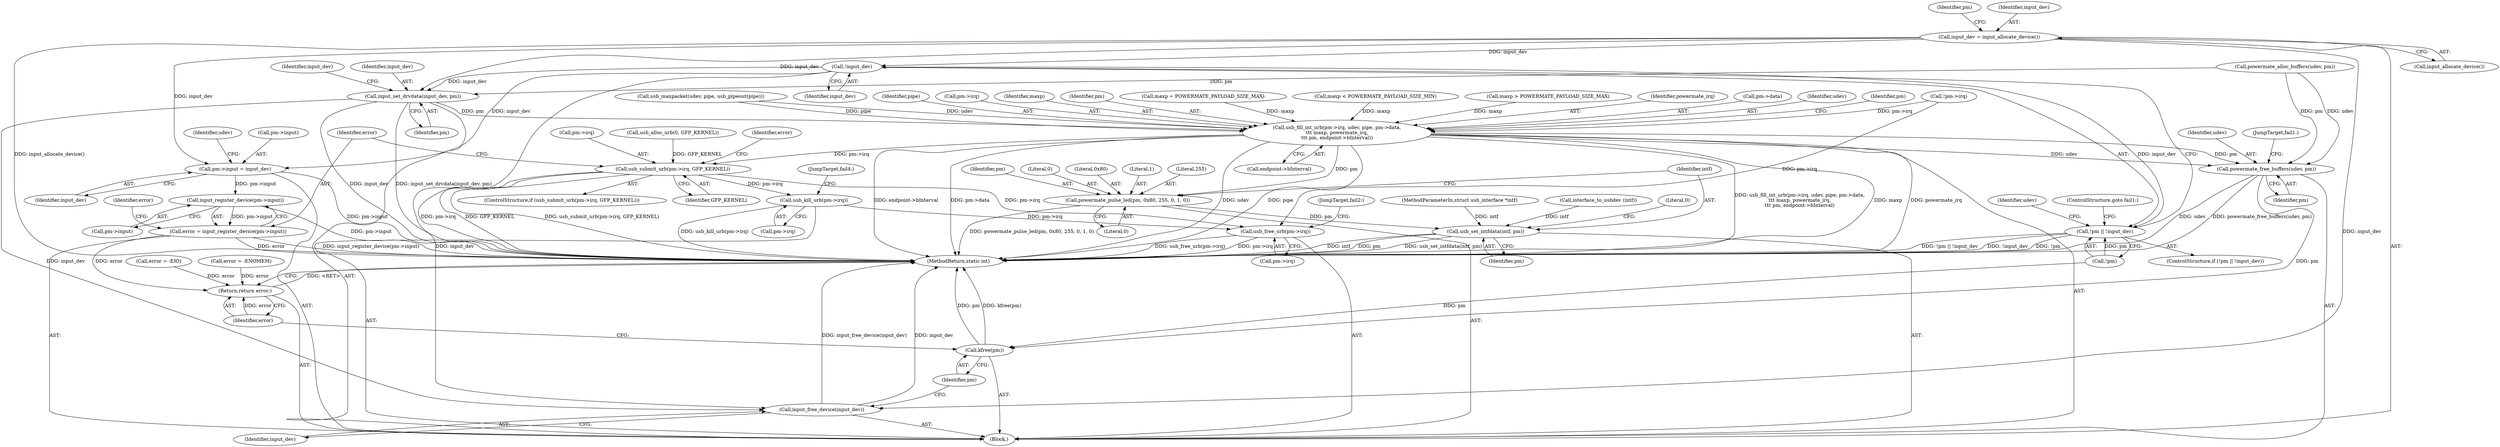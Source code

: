 digraph "0_linux_9c6ba456711687b794dcf285856fc14e2c76074f@API" {
"1000181" [label="(Call,input_dev = input_allocate_device())"];
"1000188" [label="(Call,!input_dev)"];
"1000185" [label="(Call,!pm || !input_dev)"];
"1000232" [label="(Call,pm->input = input_dev)"];
"1000431" [label="(Call,input_register_device(pm->input))"];
"1000429" [label="(Call,error = input_register_device(pm->input))"];
"1000485" [label="(Return,return error;)"];
"1000311" [label="(Call,input_set_drvdata(input_dev, pm))"];
"1000386" [label="(Call,usb_fill_int_urb(pm->irq, udev, pipe, pm->data,\n\t\t\t maxp, powermate_irq,\n\t\t\t pm, endpoint->bInterval))"];
"1000418" [label="(Call,usb_submit_urb(pm->irq, GFP_KERNEL))"];
"1000462" [label="(Call,usb_kill_urb(pm->irq))"];
"1000472" [label="(Call,usb_free_urb(pm->irq))"];
"1000449" [label="(Call,powermate_pulse_led(pm, 0x80, 255, 0, 1, 0))"];
"1000456" [label="(Call,usb_set_intfdata(intf, pm))"];
"1000477" [label="(Call,powermate_free_buffers(udev, pm))"];
"1000483" [label="(Call,kfree(pm))"];
"1000481" [label="(Call,input_free_device(input_dev))"];
"1000424" [label="(Call,error = -EIO)"];
"1000396" [label="(Identifier,powermate_irq)"];
"1000404" [label="(Identifier,pm)"];
"1000369" [label="(Call,usb_maxpacket(udev, pipe, usb_pipeout(pipe)))"];
"1000483" [label="(Call,kfree(pm))"];
"1000391" [label="(Identifier,pipe)"];
"1000484" [label="(Identifier,pm)"];
"1000449" [label="(Call,powermate_pulse_led(pm, 0x80, 255, 0, 1, 0))"];
"1000481" [label="(Call,input_free_device(input_dev))"];
"1000457" [label="(Identifier,intf)"];
"1000105" [label="(MethodParameterIn,struct usb_interface *intf)"];
"1000183" [label="(Call,input_allocate_device())"];
"1000452" [label="(Literal,255)"];
"1000417" [label="(ControlStructure,if (usb_submit_urb(pm->irq, GFP_KERNEL)))"];
"1000316" [label="(Identifier,input_dev)"];
"1000387" [label="(Call,pm->irq)"];
"1000436" [label="(Identifier,error)"];
"1000186" [label="(Call,!pm)"];
"1000386" [label="(Call,usb_fill_int_urb(pm->irq, udev, pipe, pm->data,\n\t\t\t maxp, powermate_irq,\n\t\t\t pm, endpoint->bInterval))"];
"1000462" [label="(Call,usb_kill_urb(pm->irq))"];
"1000466" [label="(JumpTarget,fail4:)"];
"1000312" [label="(Identifier,input_dev)"];
"1000472" [label="(Call,usb_free_urb(pm->irq))"];
"1000395" [label="(Identifier,maxp)"];
"1000456" [label="(Call,usb_set_intfdata(intf, pm))"];
"1000422" [label="(Identifier,GFP_KERNEL)"];
"1000478" [label="(Identifier,udev)"];
"1000192" [label="(Call,powermate_alloc_buffers(udev, pm))"];
"1000233" [label="(Call,pm->input)"];
"1000311" [label="(Call,input_set_drvdata(input_dev, pm))"];
"1000232" [label="(Call,pm->input = input_dev)"];
"1000397" [label="(Identifier,pm)"];
"1000383" [label="(Call,maxp = POWERMATE_PAYLOAD_SIZE_MAX)"];
"1000111" [label="(Call,interface_to_usbdev (intf))"];
"1000185" [label="(Call,!pm || !input_dev)"];
"1000458" [label="(Identifier,pm)"];
"1000107" [label="(Block,)"];
"1000485" [label="(Return,return error;)"];
"1000313" [label="(Identifier,pm)"];
"1000425" [label="(Identifier,error)"];
"1000184" [label="(ControlStructure,if (!pm || !input_dev))"];
"1000486" [label="(Identifier,error)"];
"1000431" [label="(Call,input_register_device(pm->input))"];
"1000193" [label="(Identifier,udev)"];
"1000187" [label="(Identifier,pm)"];
"1000189" [label="(Identifier,input_dev)"];
"1000429" [label="(Call,error = input_register_device(pm->input))"];
"1000376" [label="(Call,maxp < POWERMATE_PAYLOAD_SIZE_MIN)"];
"1000238" [label="(Identifier,udev)"];
"1000398" [label="(Call,endpoint->bInterval)"];
"1000379" [label="(Call,maxp > POWERMATE_PAYLOAD_SIZE_MAX)"];
"1000473" [label="(Call,pm->irq)"];
"1000450" [label="(Identifier,pm)"];
"1000479" [label="(Identifier,pm)"];
"1000463" [label="(Call,pm->irq)"];
"1000120" [label="(Call,error = -ENOMEM)"];
"1000204" [label="(Call,!pm->irq)"];
"1000236" [label="(Identifier,input_dev)"];
"1000430" [label="(Identifier,error)"];
"1000392" [label="(Call,pm->data)"];
"1000453" [label="(Literal,0)"];
"1000390" [label="(Identifier,udev)"];
"1000419" [label="(Call,pm->irq)"];
"1000482" [label="(Identifier,input_dev)"];
"1000487" [label="(MethodReturn,static int)"];
"1000188" [label="(Call,!input_dev)"];
"1000460" [label="(Literal,0)"];
"1000432" [label="(Call,pm->input)"];
"1000451" [label="(Literal,0x80)"];
"1000181" [label="(Call,input_dev = input_allocate_device())"];
"1000476" [label="(JumpTarget,fail2:)"];
"1000455" [label="(Literal,0)"];
"1000454" [label="(Literal,1)"];
"1000477" [label="(Call,powermate_free_buffers(udev, pm))"];
"1000182" [label="(Identifier,input_dev)"];
"1000213" [label="(Call,usb_alloc_urb(0, GFP_KERNEL))"];
"1000190" [label="(ControlStructure,goto fail1;)"];
"1000418" [label="(Call,usb_submit_urb(pm->irq, GFP_KERNEL))"];
"1000480" [label="(JumpTarget,fail1:)"];
"1000181" -> "1000107"  [label="AST: "];
"1000181" -> "1000183"  [label="CFG: "];
"1000182" -> "1000181"  [label="AST: "];
"1000183" -> "1000181"  [label="AST: "];
"1000187" -> "1000181"  [label="CFG: "];
"1000181" -> "1000487"  [label="DDG: input_allocate_device()"];
"1000181" -> "1000188"  [label="DDG: input_dev"];
"1000181" -> "1000232"  [label="DDG: input_dev"];
"1000181" -> "1000311"  [label="DDG: input_dev"];
"1000181" -> "1000481"  [label="DDG: input_dev"];
"1000188" -> "1000185"  [label="AST: "];
"1000188" -> "1000189"  [label="CFG: "];
"1000189" -> "1000188"  [label="AST: "];
"1000185" -> "1000188"  [label="CFG: "];
"1000188" -> "1000185"  [label="DDG: input_dev"];
"1000188" -> "1000232"  [label="DDG: input_dev"];
"1000188" -> "1000311"  [label="DDG: input_dev"];
"1000188" -> "1000481"  [label="DDG: input_dev"];
"1000185" -> "1000184"  [label="AST: "];
"1000185" -> "1000186"  [label="CFG: "];
"1000186" -> "1000185"  [label="AST: "];
"1000190" -> "1000185"  [label="CFG: "];
"1000193" -> "1000185"  [label="CFG: "];
"1000185" -> "1000487"  [label="DDG: !input_dev"];
"1000185" -> "1000487"  [label="DDG: !pm"];
"1000185" -> "1000487"  [label="DDG: !pm || !input_dev"];
"1000186" -> "1000185"  [label="DDG: pm"];
"1000232" -> "1000107"  [label="AST: "];
"1000232" -> "1000236"  [label="CFG: "];
"1000233" -> "1000232"  [label="AST: "];
"1000236" -> "1000232"  [label="AST: "];
"1000238" -> "1000232"  [label="CFG: "];
"1000232" -> "1000487"  [label="DDG: pm->input"];
"1000232" -> "1000431"  [label="DDG: pm->input"];
"1000431" -> "1000429"  [label="AST: "];
"1000431" -> "1000432"  [label="CFG: "];
"1000432" -> "1000431"  [label="AST: "];
"1000429" -> "1000431"  [label="CFG: "];
"1000431" -> "1000487"  [label="DDG: pm->input"];
"1000431" -> "1000429"  [label="DDG: pm->input"];
"1000429" -> "1000107"  [label="AST: "];
"1000430" -> "1000429"  [label="AST: "];
"1000436" -> "1000429"  [label="CFG: "];
"1000429" -> "1000487"  [label="DDG: input_register_device(pm->input)"];
"1000429" -> "1000487"  [label="DDG: error"];
"1000429" -> "1000485"  [label="DDG: error"];
"1000485" -> "1000107"  [label="AST: "];
"1000485" -> "1000486"  [label="CFG: "];
"1000486" -> "1000485"  [label="AST: "];
"1000487" -> "1000485"  [label="CFG: "];
"1000485" -> "1000487"  [label="DDG: <RET>"];
"1000486" -> "1000485"  [label="DDG: error"];
"1000120" -> "1000485"  [label="DDG: error"];
"1000424" -> "1000485"  [label="DDG: error"];
"1000311" -> "1000107"  [label="AST: "];
"1000311" -> "1000313"  [label="CFG: "];
"1000312" -> "1000311"  [label="AST: "];
"1000313" -> "1000311"  [label="AST: "];
"1000316" -> "1000311"  [label="CFG: "];
"1000311" -> "1000487"  [label="DDG: input_dev"];
"1000311" -> "1000487"  [label="DDG: input_set_drvdata(input_dev, pm)"];
"1000192" -> "1000311"  [label="DDG: pm"];
"1000311" -> "1000386"  [label="DDG: pm"];
"1000311" -> "1000481"  [label="DDG: input_dev"];
"1000386" -> "1000107"  [label="AST: "];
"1000386" -> "1000398"  [label="CFG: "];
"1000387" -> "1000386"  [label="AST: "];
"1000390" -> "1000386"  [label="AST: "];
"1000391" -> "1000386"  [label="AST: "];
"1000392" -> "1000386"  [label="AST: "];
"1000395" -> "1000386"  [label="AST: "];
"1000396" -> "1000386"  [label="AST: "];
"1000397" -> "1000386"  [label="AST: "];
"1000398" -> "1000386"  [label="AST: "];
"1000404" -> "1000386"  [label="CFG: "];
"1000386" -> "1000487"  [label="DDG: powermate_irq"];
"1000386" -> "1000487"  [label="DDG: endpoint->bInterval"];
"1000386" -> "1000487"  [label="DDG: pm->data"];
"1000386" -> "1000487"  [label="DDG: udev"];
"1000386" -> "1000487"  [label="DDG: pipe"];
"1000386" -> "1000487"  [label="DDG: usb_fill_int_urb(pm->irq, udev, pipe, pm->data,\n\t\t\t maxp, powermate_irq,\n\t\t\t pm, endpoint->bInterval)"];
"1000386" -> "1000487"  [label="DDG: maxp"];
"1000204" -> "1000386"  [label="DDG: pm->irq"];
"1000369" -> "1000386"  [label="DDG: udev"];
"1000369" -> "1000386"  [label="DDG: pipe"];
"1000376" -> "1000386"  [label="DDG: maxp"];
"1000383" -> "1000386"  [label="DDG: maxp"];
"1000379" -> "1000386"  [label="DDG: maxp"];
"1000386" -> "1000418"  [label="DDG: pm->irq"];
"1000386" -> "1000449"  [label="DDG: pm"];
"1000386" -> "1000477"  [label="DDG: udev"];
"1000386" -> "1000477"  [label="DDG: pm"];
"1000418" -> "1000417"  [label="AST: "];
"1000418" -> "1000422"  [label="CFG: "];
"1000419" -> "1000418"  [label="AST: "];
"1000422" -> "1000418"  [label="AST: "];
"1000425" -> "1000418"  [label="CFG: "];
"1000430" -> "1000418"  [label="CFG: "];
"1000418" -> "1000487"  [label="DDG: GFP_KERNEL"];
"1000418" -> "1000487"  [label="DDG: usb_submit_urb(pm->irq, GFP_KERNEL)"];
"1000418" -> "1000487"  [label="DDG: pm->irq"];
"1000213" -> "1000418"  [label="DDG: GFP_KERNEL"];
"1000418" -> "1000462"  [label="DDG: pm->irq"];
"1000418" -> "1000472"  [label="DDG: pm->irq"];
"1000462" -> "1000107"  [label="AST: "];
"1000462" -> "1000463"  [label="CFG: "];
"1000463" -> "1000462"  [label="AST: "];
"1000466" -> "1000462"  [label="CFG: "];
"1000462" -> "1000487"  [label="DDG: usb_kill_urb(pm->irq)"];
"1000462" -> "1000472"  [label="DDG: pm->irq"];
"1000472" -> "1000107"  [label="AST: "];
"1000472" -> "1000473"  [label="CFG: "];
"1000473" -> "1000472"  [label="AST: "];
"1000476" -> "1000472"  [label="CFG: "];
"1000472" -> "1000487"  [label="DDG: usb_free_urb(pm->irq)"];
"1000472" -> "1000487"  [label="DDG: pm->irq"];
"1000204" -> "1000472"  [label="DDG: pm->irq"];
"1000449" -> "1000107"  [label="AST: "];
"1000449" -> "1000455"  [label="CFG: "];
"1000450" -> "1000449"  [label="AST: "];
"1000451" -> "1000449"  [label="AST: "];
"1000452" -> "1000449"  [label="AST: "];
"1000453" -> "1000449"  [label="AST: "];
"1000454" -> "1000449"  [label="AST: "];
"1000455" -> "1000449"  [label="AST: "];
"1000457" -> "1000449"  [label="CFG: "];
"1000449" -> "1000487"  [label="DDG: powermate_pulse_led(pm, 0x80, 255, 0, 1, 0)"];
"1000449" -> "1000456"  [label="DDG: pm"];
"1000456" -> "1000107"  [label="AST: "];
"1000456" -> "1000458"  [label="CFG: "];
"1000457" -> "1000456"  [label="AST: "];
"1000458" -> "1000456"  [label="AST: "];
"1000460" -> "1000456"  [label="CFG: "];
"1000456" -> "1000487"  [label="DDG: intf"];
"1000456" -> "1000487"  [label="DDG: pm"];
"1000456" -> "1000487"  [label="DDG: usb_set_intfdata(intf, pm)"];
"1000105" -> "1000456"  [label="DDG: intf"];
"1000111" -> "1000456"  [label="DDG: intf"];
"1000477" -> "1000107"  [label="AST: "];
"1000477" -> "1000479"  [label="CFG: "];
"1000478" -> "1000477"  [label="AST: "];
"1000479" -> "1000477"  [label="AST: "];
"1000480" -> "1000477"  [label="CFG: "];
"1000477" -> "1000487"  [label="DDG: powermate_free_buffers(udev, pm)"];
"1000477" -> "1000487"  [label="DDG: udev"];
"1000192" -> "1000477"  [label="DDG: udev"];
"1000192" -> "1000477"  [label="DDG: pm"];
"1000477" -> "1000483"  [label="DDG: pm"];
"1000483" -> "1000107"  [label="AST: "];
"1000483" -> "1000484"  [label="CFG: "];
"1000484" -> "1000483"  [label="AST: "];
"1000486" -> "1000483"  [label="CFG: "];
"1000483" -> "1000487"  [label="DDG: kfree(pm)"];
"1000483" -> "1000487"  [label="DDG: pm"];
"1000186" -> "1000483"  [label="DDG: pm"];
"1000481" -> "1000107"  [label="AST: "];
"1000481" -> "1000482"  [label="CFG: "];
"1000482" -> "1000481"  [label="AST: "];
"1000484" -> "1000481"  [label="CFG: "];
"1000481" -> "1000487"  [label="DDG: input_free_device(input_dev)"];
"1000481" -> "1000487"  [label="DDG: input_dev"];
}
